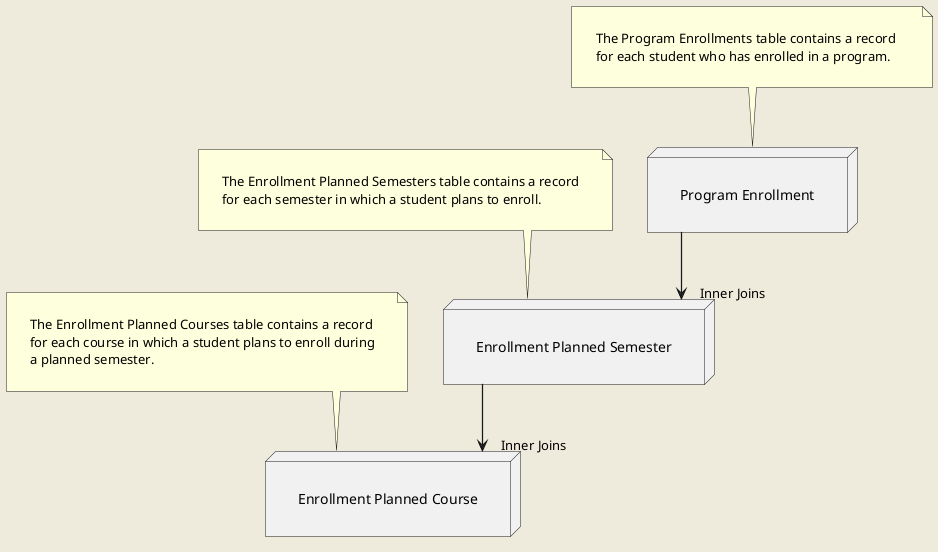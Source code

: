@startuml course-enrollment-demand
skinparam linetype ortho
skinparam Padding 18
skinparam ArrowThickness 1.25
skinparam backgroundColor #EEEBDC

node ProgramEnrollments as "Program Enrollment"
node EnrollmentPlannedSemesters as "Enrollment Planned Semester"
node EnrollmentPlannedCourses as "Enrollment Planned Course"

ProgramEnrollments --> EnrollmentPlannedSemesters: Inner Joins
EnrollmentPlannedSemesters --> EnrollmentPlannedCourses: Inner Joins

note top of ProgramEnrollments
The Program Enrollments table contains a record 
for each student who has enrolled in a program.
end note

note top of EnrollmentPlannedSemesters
The Enrollment Planned Semesters table contains a record
for each semester in which a student plans to enroll.
end note

note top of EnrollmentPlannedCourses
The Enrollment Planned Courses table contains a record
for each course in which a student plans to enroll during
a planned semester.
end note
@enduml